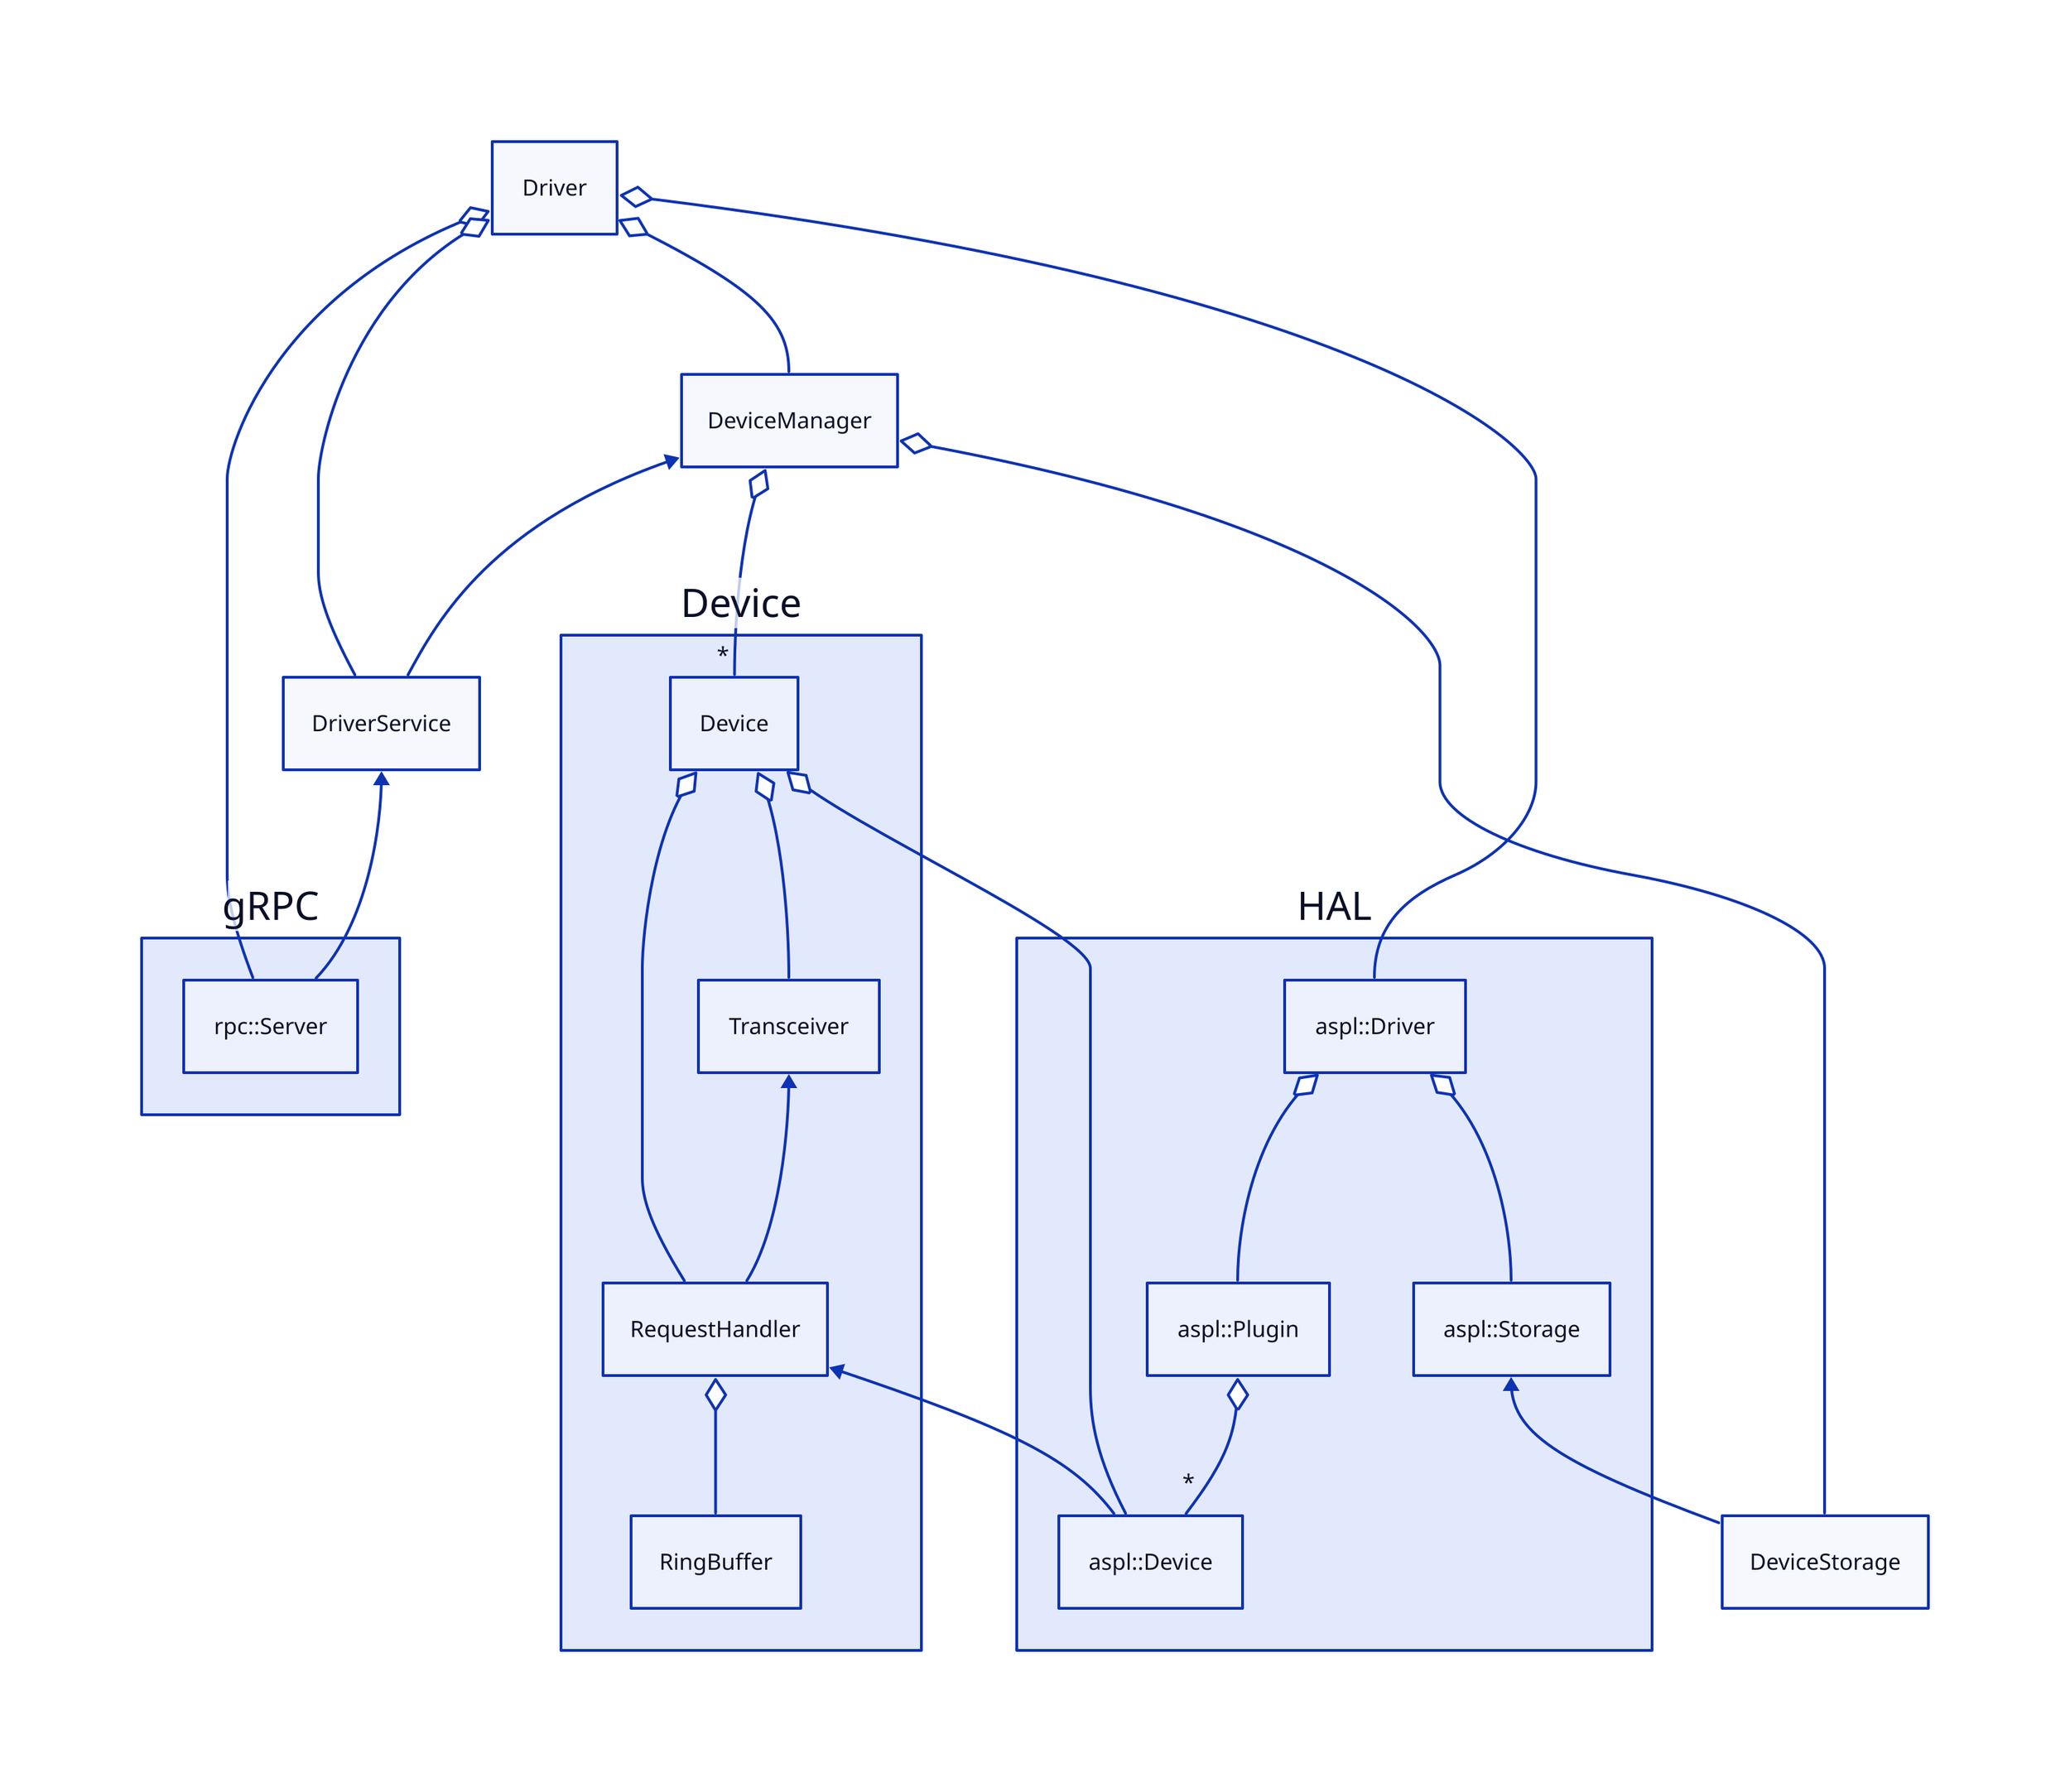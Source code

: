 direction: up

gRPC."rpc::Server" -> Driver : {
    target-arrowhead { shape: diamond }
}

gRPC."rpc::Server" -> DriverService

DriverService -> Driver : {
    target-arrowhead { shape: diamond }
}

DriverService -> DeviceManager

DeviceManager -> Driver : {
    target-arrowhead { shape: diamond }
}

Device.Device -> DeviceManager {
    source-arrowhead: *
    target-arrowhead { shape: diamond }
}

Device.RequestHandler -> Device.Device : {
    target-arrowhead { shape: diamond }
}

Device.Transceiver -> Device.Device : {
    target-arrowhead { shape: diamond }
}

Device.RingBuffer -> Device.RequestHandler : {
    target-arrowhead { shape: diamond }
}

Device.RequestHandler -> Device.Transceiver

DeviceStorage -> DeviceManager : {
    target-arrowhead { shape: diamond }
}

DeviceStorage -> HAL."aspl::Storage"

HAL."aspl::Device" -> Device.Device : {
    target-arrowhead { shape: diamond }
}

HAL."aspl::Device" -> HAL."aspl::Plugin" : {
    source-arrowhead: *
    target-arrowhead { shape: diamond }
}

HAL."aspl::Driver" -> Driver : {
    target-arrowhead { shape: diamond }
}

HAL."aspl::Plugin" -> HAL."aspl::Driver" : {
    target-arrowhead { shape: diamond }
}

HAL."aspl::Storage" -> HAL."aspl::Driver" : {
    target-arrowhead { shape: diamond }
}

HAL."aspl::Device" -> Device.RequestHandler
